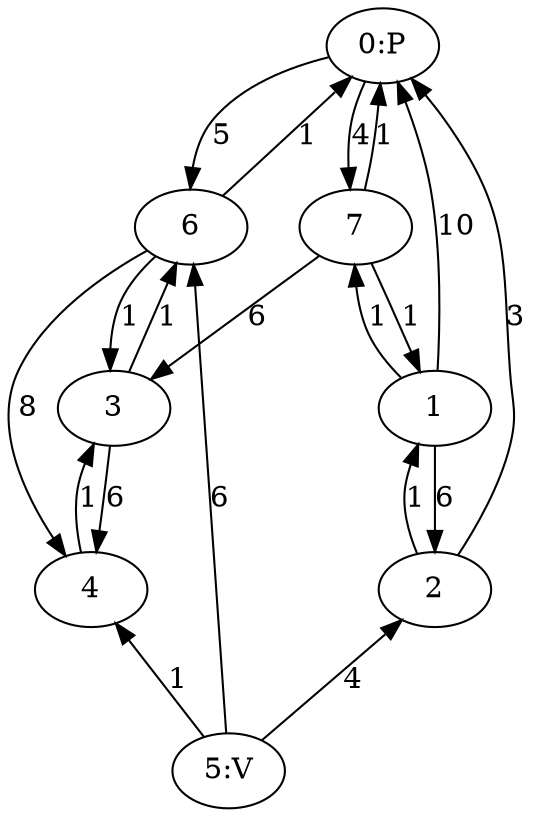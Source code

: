 digraph {
{ rank=source; "0:P" }
{ rank=sink; "5:V" }
"0:P" -> 6[label="5"];
"0:P" -> 7[label="4"];
1 -> "0:P"[label="10"];
1 -> 2[label="6"];
1 -> 7[label="1"];
2 -> "0:P"[label="3"];
2 -> 1[label="1"];
3 -> 4[label="6"];
3 -> 6[label="1"];
4 -> 3[label="1"];
"5:V" -> 2[label="4"];
"5:V" -> 4[label="1"];
"5:V" -> 6[label="6"];
6 -> "0:P"[label="1"];
6 -> 3[label="1"];
6 -> 4[label="8"];
7 -> "0:P"[label="1"];
7 -> 1[label="1"];
7 -> 3[label="6"];
}
